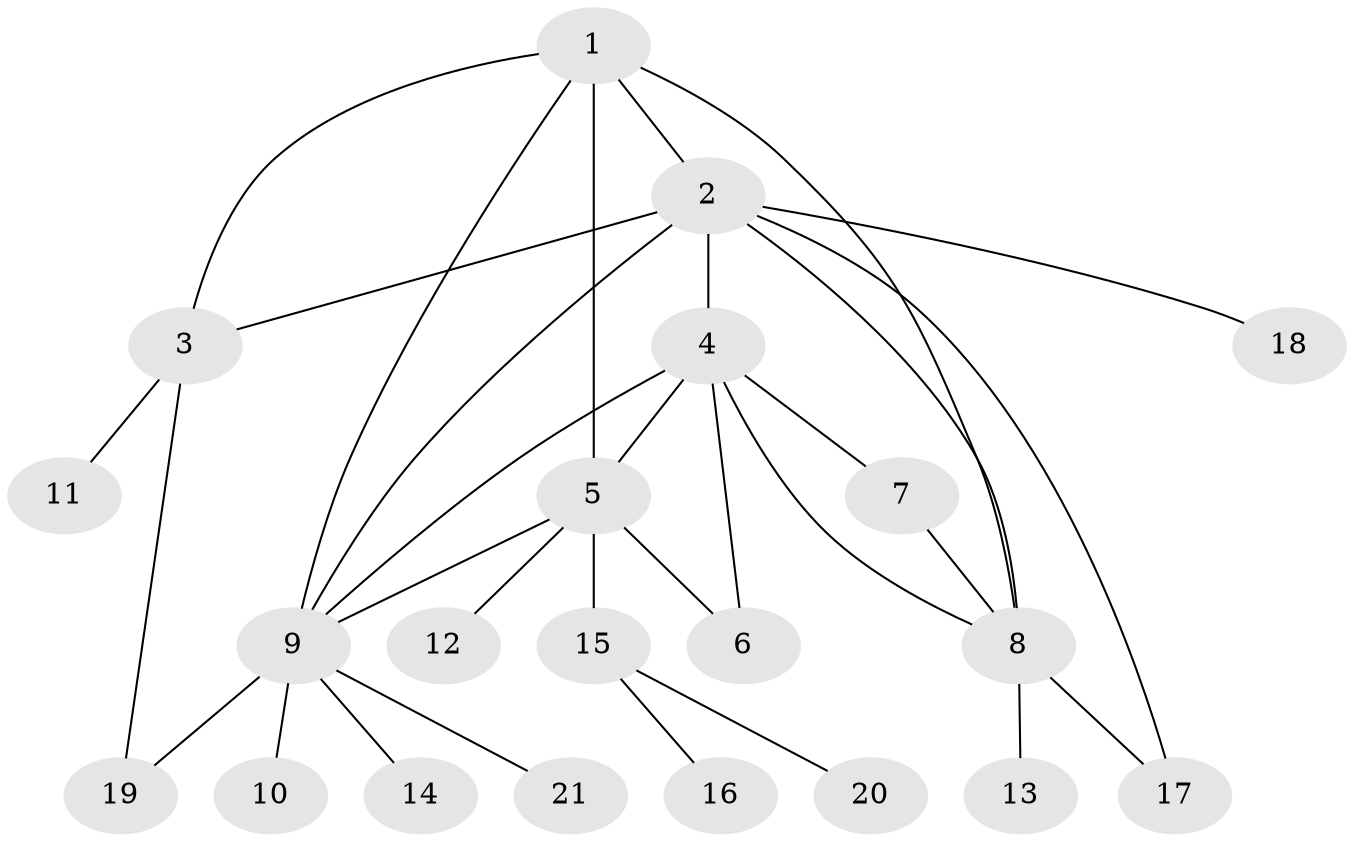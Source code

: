 // original degree distribution, {9: 0.014492753623188406, 4: 0.043478260869565216, 7: 0.057971014492753624, 10: 0.014492753623188406, 6: 0.014492753623188406, 5: 0.07246376811594203, 8: 0.014492753623188406, 2: 0.21739130434782608, 1: 0.5362318840579711, 3: 0.014492753623188406}
// Generated by graph-tools (version 1.1) at 2025/52/03/04/25 22:52:39]
// undirected, 21 vertices, 31 edges
graph export_dot {
  node [color=gray90,style=filled];
  1;
  2;
  3;
  4;
  5;
  6;
  7;
  8;
  9;
  10;
  11;
  12;
  13;
  14;
  15;
  16;
  17;
  18;
  19;
  20;
  21;
  1 -- 2 [weight=2.0];
  1 -- 3 [weight=1.0];
  1 -- 5 [weight=2.0];
  1 -- 8 [weight=1.0];
  1 -- 9 [weight=1.0];
  2 -- 3 [weight=1.0];
  2 -- 4 [weight=1.0];
  2 -- 8 [weight=1.0];
  2 -- 9 [weight=1.0];
  2 -- 17 [weight=1.0];
  2 -- 18 [weight=1.0];
  3 -- 11 [weight=1.0];
  3 -- 19 [weight=1.0];
  4 -- 5 [weight=1.0];
  4 -- 6 [weight=2.0];
  4 -- 7 [weight=1.0];
  4 -- 8 [weight=1.0];
  4 -- 9 [weight=1.0];
  5 -- 6 [weight=1.0];
  5 -- 9 [weight=1.0];
  5 -- 12 [weight=1.0];
  5 -- 15 [weight=3.0];
  7 -- 8 [weight=1.0];
  8 -- 13 [weight=1.0];
  8 -- 17 [weight=1.0];
  9 -- 10 [weight=2.0];
  9 -- 14 [weight=1.0];
  9 -- 19 [weight=2.0];
  9 -- 21 [weight=1.0];
  15 -- 16 [weight=1.0];
  15 -- 20 [weight=1.0];
}
